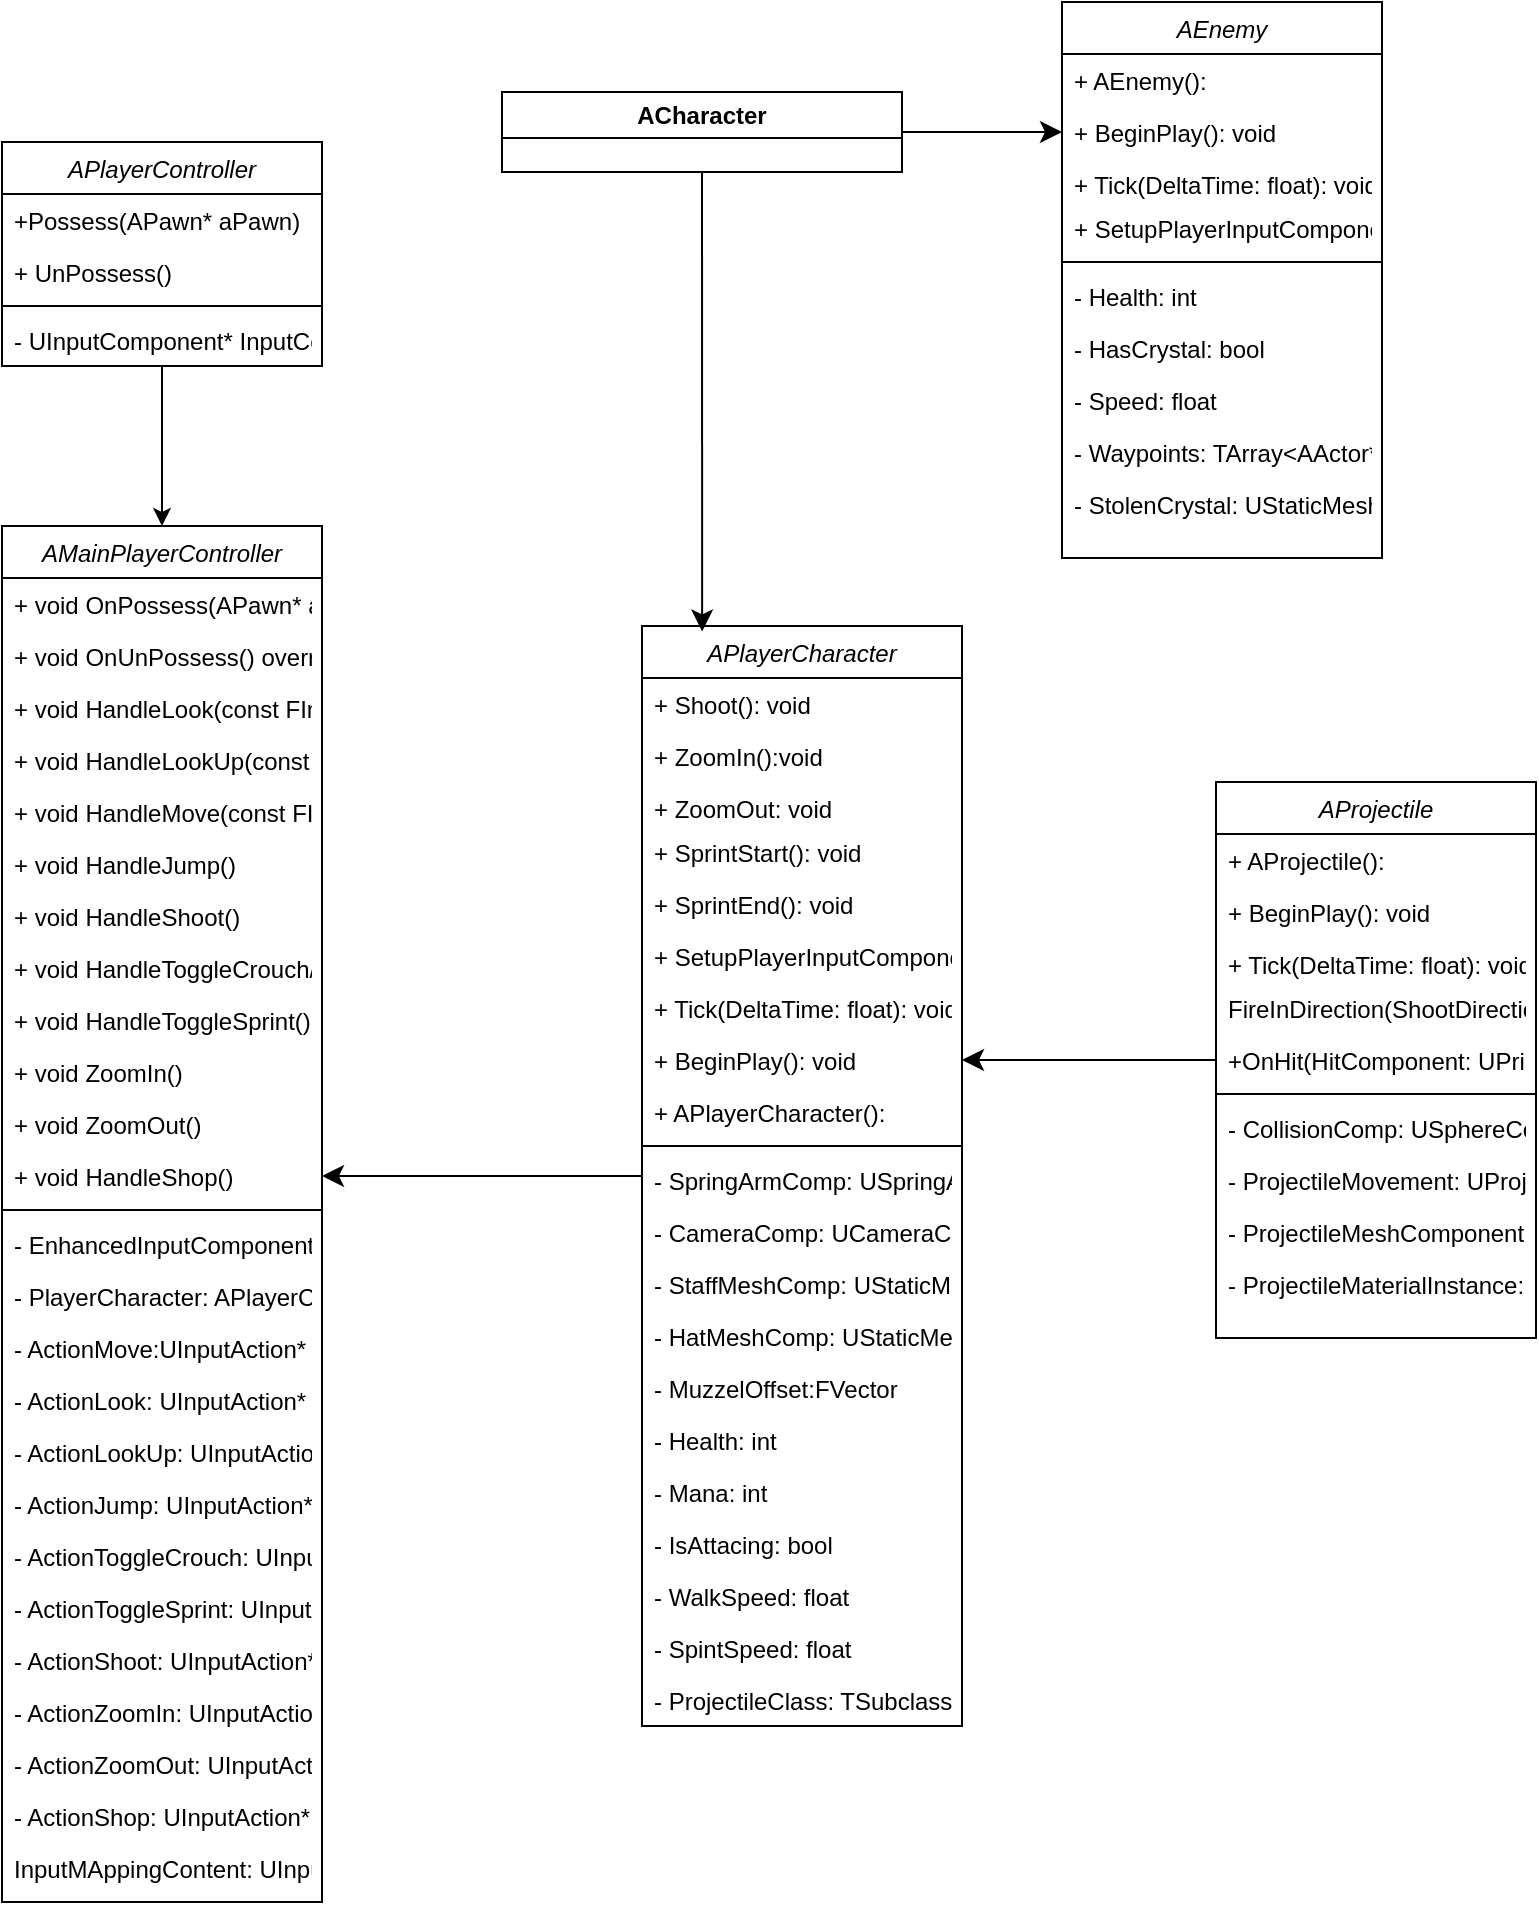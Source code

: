 <mxfile version="24.4.3" type="github">
  <diagram id="C5RBs43oDa-KdzZeNtuy" name="Page-1">
    <mxGraphModel dx="701" dy="789" grid="1" gridSize="10" guides="1" tooltips="1" connect="1" arrows="1" fold="1" page="1" pageScale="1" pageWidth="827" pageHeight="1169" math="0" shadow="0">
      <root>
        <mxCell id="WIyWlLk6GJQsqaUBKTNV-0" />
        <mxCell id="WIyWlLk6GJQsqaUBKTNV-1" parent="WIyWlLk6GJQsqaUBKTNV-0" />
        <mxCell id="UW8SaOHvHOMyB0H7w1vQ-49" value="" style="edgeStyle=orthogonalEdgeStyle;rounded=0;orthogonalLoop=1;jettySize=auto;html=1;" parent="WIyWlLk6GJQsqaUBKTNV-1" source="zkfFHV4jXpPFQw0GAbJ--0" target="UW8SaOHvHOMyB0H7w1vQ-44" edge="1">
          <mxGeometry relative="1" as="geometry" />
        </mxCell>
        <mxCell id="zkfFHV4jXpPFQw0GAbJ--0" value="APlayerController" style="swimlane;fontStyle=2;align=center;verticalAlign=top;childLayout=stackLayout;horizontal=1;startSize=26;horizontalStack=0;resizeParent=1;resizeLast=0;collapsible=1;marginBottom=0;rounded=0;shadow=0;strokeWidth=1;" parent="WIyWlLk6GJQsqaUBKTNV-1" vertex="1">
          <mxGeometry x="220" y="120" width="160" height="112" as="geometry">
            <mxRectangle x="230" y="140" width="160" height="26" as="alternateBounds" />
          </mxGeometry>
        </mxCell>
        <mxCell id="zkfFHV4jXpPFQw0GAbJ--1" value="+Possess(APawn* aPawn)" style="text;align=left;verticalAlign=top;spacingLeft=4;spacingRight=4;overflow=hidden;rotatable=0;points=[[0,0.5],[1,0.5]];portConstraint=eastwest;" parent="zkfFHV4jXpPFQw0GAbJ--0" vertex="1">
          <mxGeometry y="26" width="160" height="26" as="geometry" />
        </mxCell>
        <mxCell id="zkfFHV4jXpPFQw0GAbJ--2" value="+ UnPossess()" style="text;align=left;verticalAlign=top;spacingLeft=4;spacingRight=4;overflow=hidden;rotatable=0;points=[[0,0.5],[1,0.5]];portConstraint=eastwest;rounded=0;shadow=0;html=0;" parent="zkfFHV4jXpPFQw0GAbJ--0" vertex="1">
          <mxGeometry y="52" width="160" height="26" as="geometry" />
        </mxCell>
        <mxCell id="zkfFHV4jXpPFQw0GAbJ--4" value="" style="line;html=1;strokeWidth=1;align=left;verticalAlign=middle;spacingTop=-1;spacingLeft=3;spacingRight=3;rotatable=0;labelPosition=right;points=[];portConstraint=eastwest;" parent="zkfFHV4jXpPFQw0GAbJ--0" vertex="1">
          <mxGeometry y="78" width="160" height="8" as="geometry" />
        </mxCell>
        <mxCell id="zkfFHV4jXpPFQw0GAbJ--5" value="- UInputComponent* InputComponent " style="text;align=left;verticalAlign=top;spacingLeft=4;spacingRight=4;overflow=hidden;rotatable=0;points=[[0,0.5],[1,0.5]];portConstraint=eastwest;" parent="zkfFHV4jXpPFQw0GAbJ--0" vertex="1">
          <mxGeometry y="86" width="160" height="26" as="geometry" />
        </mxCell>
        <mxCell id="UW8SaOHvHOMyB0H7w1vQ-44" value="AMainPlayerController" style="swimlane;fontStyle=2;align=center;verticalAlign=top;childLayout=stackLayout;horizontal=1;startSize=26;horizontalStack=0;resizeParent=1;resizeLast=0;collapsible=1;marginBottom=0;rounded=0;shadow=0;strokeWidth=1;" parent="WIyWlLk6GJQsqaUBKTNV-1" vertex="1">
          <mxGeometry x="220" y="312" width="160" height="688" as="geometry">
            <mxRectangle x="230" y="140" width="160" height="26" as="alternateBounds" />
          </mxGeometry>
        </mxCell>
        <mxCell id="UW8SaOHvHOMyB0H7w1vQ-45" value="+ void OnPossess(APawn* aPawn) override" style="text;align=left;verticalAlign=top;spacingLeft=4;spacingRight=4;overflow=hidden;rotatable=0;points=[[0,0.5],[1,0.5]];portConstraint=eastwest;" parent="UW8SaOHvHOMyB0H7w1vQ-44" vertex="1">
          <mxGeometry y="26" width="160" height="26" as="geometry" />
        </mxCell>
        <mxCell id="UW8SaOHvHOMyB0H7w1vQ-46" value="+ void OnUnPossess() override" style="text;align=left;verticalAlign=top;spacingLeft=4;spacingRight=4;overflow=hidden;rotatable=0;points=[[0,0.5],[1,0.5]];portConstraint=eastwest;rounded=0;shadow=0;html=0;" parent="UW8SaOHvHOMyB0H7w1vQ-44" vertex="1">
          <mxGeometry y="52" width="160" height="26" as="geometry" />
        </mxCell>
        <mxCell id="UW8SaOHvHOMyB0H7w1vQ-48" value="+ void HandleLook(const FInputActionValue&amp;)" style="text;align=left;verticalAlign=top;spacingLeft=4;spacingRight=4;overflow=hidden;rotatable=0;points=[[0,0.5],[1,0.5]];portConstraint=eastwest;" parent="UW8SaOHvHOMyB0H7w1vQ-44" vertex="1">
          <mxGeometry y="78" width="160" height="26" as="geometry" />
        </mxCell>
        <mxCell id="UW8SaOHvHOMyB0H7w1vQ-50" value="+ void HandleLookUp(const FInputActionValue&amp;)" style="text;align=left;verticalAlign=top;spacingLeft=4;spacingRight=4;overflow=hidden;rotatable=0;points=[[0,0.5],[1,0.5]];portConstraint=eastwest;rounded=0;shadow=0;html=0;" parent="UW8SaOHvHOMyB0H7w1vQ-44" vertex="1">
          <mxGeometry y="104" width="160" height="26" as="geometry" />
        </mxCell>
        <mxCell id="UW8SaOHvHOMyB0H7w1vQ-51" value="+ void HandleMove(const FInputActionValue&amp;)" style="text;align=left;verticalAlign=top;spacingLeft=4;spacingRight=4;overflow=hidden;rotatable=0;points=[[0,0.5],[1,0.5]];portConstraint=eastwest;rounded=0;shadow=0;html=0;" parent="UW8SaOHvHOMyB0H7w1vQ-44" vertex="1">
          <mxGeometry y="130" width="160" height="26" as="geometry" />
        </mxCell>
        <mxCell id="UW8SaOHvHOMyB0H7w1vQ-52" value="+ void HandleJump()" style="text;align=left;verticalAlign=top;spacingLeft=4;spacingRight=4;overflow=hidden;rotatable=0;points=[[0,0.5],[1,0.5]];portConstraint=eastwest;rounded=0;shadow=0;html=0;" parent="UW8SaOHvHOMyB0H7w1vQ-44" vertex="1">
          <mxGeometry y="156" width="160" height="26" as="geometry" />
        </mxCell>
        <mxCell id="UW8SaOHvHOMyB0H7w1vQ-53" value="+ void HandleShoot()" style="text;align=left;verticalAlign=top;spacingLeft=4;spacingRight=4;overflow=hidden;rotatable=0;points=[[0,0.5],[1,0.5]];portConstraint=eastwest;rounded=0;shadow=0;html=0;" parent="UW8SaOHvHOMyB0H7w1vQ-44" vertex="1">
          <mxGeometry y="182" width="160" height="26" as="geometry" />
        </mxCell>
        <mxCell id="UW8SaOHvHOMyB0H7w1vQ-54" value="+ void HandleToggleCrouch/(" style="text;align=left;verticalAlign=top;spacingLeft=4;spacingRight=4;overflow=hidden;rotatable=0;points=[[0,0.5],[1,0.5]];portConstraint=eastwest;rounded=0;shadow=0;html=0;" parent="UW8SaOHvHOMyB0H7w1vQ-44" vertex="1">
          <mxGeometry y="208" width="160" height="26" as="geometry" />
        </mxCell>
        <mxCell id="UW8SaOHvHOMyB0H7w1vQ-55" value="+ void HandleToggleSprint()" style="text;align=left;verticalAlign=top;spacingLeft=4;spacingRight=4;overflow=hidden;rotatable=0;points=[[0,0.5],[1,0.5]];portConstraint=eastwest;rounded=0;shadow=0;html=0;" parent="UW8SaOHvHOMyB0H7w1vQ-44" vertex="1">
          <mxGeometry y="234" width="160" height="26" as="geometry" />
        </mxCell>
        <mxCell id="UW8SaOHvHOMyB0H7w1vQ-56" value="+ void ZoomIn()" style="text;align=left;verticalAlign=top;spacingLeft=4;spacingRight=4;overflow=hidden;rotatable=0;points=[[0,0.5],[1,0.5]];portConstraint=eastwest;rounded=0;shadow=0;html=0;" parent="UW8SaOHvHOMyB0H7w1vQ-44" vertex="1">
          <mxGeometry y="260" width="160" height="26" as="geometry" />
        </mxCell>
        <mxCell id="UW8SaOHvHOMyB0H7w1vQ-57" value="+ void ZoomOut()" style="text;align=left;verticalAlign=top;spacingLeft=4;spacingRight=4;overflow=hidden;rotatable=0;points=[[0,0.5],[1,0.5]];portConstraint=eastwest;rounded=0;shadow=0;html=0;" parent="UW8SaOHvHOMyB0H7w1vQ-44" vertex="1">
          <mxGeometry y="286" width="160" height="26" as="geometry" />
        </mxCell>
        <mxCell id="UW8SaOHvHOMyB0H7w1vQ-58" value="+ void HandleShop()" style="text;align=left;verticalAlign=top;spacingLeft=4;spacingRight=4;overflow=hidden;rotatable=0;points=[[0,0.5],[1,0.5]];portConstraint=eastwest;rounded=0;shadow=0;html=0;" parent="UW8SaOHvHOMyB0H7w1vQ-44" vertex="1">
          <mxGeometry y="312" width="160" height="26" as="geometry" />
        </mxCell>
        <mxCell id="UW8SaOHvHOMyB0H7w1vQ-47" value="" style="line;html=1;strokeWidth=1;align=left;verticalAlign=middle;spacingTop=-1;spacingLeft=3;spacingRight=3;rotatable=0;labelPosition=right;points=[];portConstraint=eastwest;" parent="UW8SaOHvHOMyB0H7w1vQ-44" vertex="1">
          <mxGeometry y="338" width="160" height="8" as="geometry" />
        </mxCell>
        <mxCell id="UW8SaOHvHOMyB0H7w1vQ-59" value="- EnhancedInputComponent: UEnhancedInputComponent*" style="text;align=left;verticalAlign=top;spacingLeft=4;spacingRight=4;overflow=hidden;rotatable=0;points=[[0,0.5],[1,0.5]];portConstraint=eastwest;rounded=0;shadow=0;html=0;" parent="UW8SaOHvHOMyB0H7w1vQ-44" vertex="1">
          <mxGeometry y="346" width="160" height="26" as="geometry" />
        </mxCell>
        <mxCell id="UW8SaOHvHOMyB0H7w1vQ-60" value="- PlayerCharacter: APlayerCharacter*" style="text;align=left;verticalAlign=top;spacingLeft=4;spacingRight=4;overflow=hidden;rotatable=0;points=[[0,0.5],[1,0.5]];portConstraint=eastwest;rounded=0;shadow=0;html=0;" parent="UW8SaOHvHOMyB0H7w1vQ-44" vertex="1">
          <mxGeometry y="372" width="160" height="26" as="geometry" />
        </mxCell>
        <mxCell id="UW8SaOHvHOMyB0H7w1vQ-61" value="- ActionMove:UInputAction*" style="text;align=left;verticalAlign=top;spacingLeft=4;spacingRight=4;overflow=hidden;rotatable=0;points=[[0,0.5],[1,0.5]];portConstraint=eastwest;rounded=0;shadow=0;html=0;" parent="UW8SaOHvHOMyB0H7w1vQ-44" vertex="1">
          <mxGeometry y="398" width="160" height="26" as="geometry" />
        </mxCell>
        <mxCell id="UW8SaOHvHOMyB0H7w1vQ-62" value="- ActionLook: UInputAction*" style="text;align=left;verticalAlign=top;spacingLeft=4;spacingRight=4;overflow=hidden;rotatable=0;points=[[0,0.5],[1,0.5]];portConstraint=eastwest;rounded=0;shadow=0;html=0;" parent="UW8SaOHvHOMyB0H7w1vQ-44" vertex="1">
          <mxGeometry y="424" width="160" height="26" as="geometry" />
        </mxCell>
        <mxCell id="UW8SaOHvHOMyB0H7w1vQ-63" value="- ActionLookUp: UInputAction*" style="text;align=left;verticalAlign=top;spacingLeft=4;spacingRight=4;overflow=hidden;rotatable=0;points=[[0,0.5],[1,0.5]];portConstraint=eastwest;rounded=0;shadow=0;html=0;" parent="UW8SaOHvHOMyB0H7w1vQ-44" vertex="1">
          <mxGeometry y="450" width="160" height="26" as="geometry" />
        </mxCell>
        <mxCell id="UW8SaOHvHOMyB0H7w1vQ-64" value="- ActionJump: UInputAction*" style="text;align=left;verticalAlign=top;spacingLeft=4;spacingRight=4;overflow=hidden;rotatable=0;points=[[0,0.5],[1,0.5]];portConstraint=eastwest;rounded=0;shadow=0;html=0;" parent="UW8SaOHvHOMyB0H7w1vQ-44" vertex="1">
          <mxGeometry y="476" width="160" height="26" as="geometry" />
        </mxCell>
        <mxCell id="UW8SaOHvHOMyB0H7w1vQ-65" value="- ActionToggleCrouch: UInputAction*" style="text;align=left;verticalAlign=top;spacingLeft=4;spacingRight=4;overflow=hidden;rotatable=0;points=[[0,0.5],[1,0.5]];portConstraint=eastwest;rounded=0;shadow=0;html=0;" parent="UW8SaOHvHOMyB0H7w1vQ-44" vertex="1">
          <mxGeometry y="502" width="160" height="26" as="geometry" />
        </mxCell>
        <mxCell id="UW8SaOHvHOMyB0H7w1vQ-66" value="- ActionToggleSprint: UInputAction*" style="text;align=left;verticalAlign=top;spacingLeft=4;spacingRight=4;overflow=hidden;rotatable=0;points=[[0,0.5],[1,0.5]];portConstraint=eastwest;rounded=0;shadow=0;html=0;" parent="UW8SaOHvHOMyB0H7w1vQ-44" vertex="1">
          <mxGeometry y="528" width="160" height="26" as="geometry" />
        </mxCell>
        <mxCell id="UW8SaOHvHOMyB0H7w1vQ-67" value="- ActionShoot: UInputAction*" style="text;align=left;verticalAlign=top;spacingLeft=4;spacingRight=4;overflow=hidden;rotatable=0;points=[[0,0.5],[1,0.5]];portConstraint=eastwest;rounded=0;shadow=0;html=0;" parent="UW8SaOHvHOMyB0H7w1vQ-44" vertex="1">
          <mxGeometry y="554" width="160" height="26" as="geometry" />
        </mxCell>
        <mxCell id="UW8SaOHvHOMyB0H7w1vQ-68" value="- ActionZoomIn: UInputAction*" style="text;align=left;verticalAlign=top;spacingLeft=4;spacingRight=4;overflow=hidden;rotatable=0;points=[[0,0.5],[1,0.5]];portConstraint=eastwest;rounded=0;shadow=0;html=0;" parent="UW8SaOHvHOMyB0H7w1vQ-44" vertex="1">
          <mxGeometry y="580" width="160" height="26" as="geometry" />
        </mxCell>
        <mxCell id="UW8SaOHvHOMyB0H7w1vQ-69" value="- ActionZoomOut: UInputAction*" style="text;align=left;verticalAlign=top;spacingLeft=4;spacingRight=4;overflow=hidden;rotatable=0;points=[[0,0.5],[1,0.5]];portConstraint=eastwest;rounded=0;shadow=0;html=0;" parent="UW8SaOHvHOMyB0H7w1vQ-44" vertex="1">
          <mxGeometry y="606" width="160" height="26" as="geometry" />
        </mxCell>
        <mxCell id="MOsLWzoUDGvoJsrRw9AN-0" value="- ActionShop: UInputAction*" style="text;align=left;verticalAlign=top;spacingLeft=4;spacingRight=4;overflow=hidden;rotatable=0;points=[[0,0.5],[1,0.5]];portConstraint=eastwest;rounded=0;shadow=0;html=0;" vertex="1" parent="UW8SaOHvHOMyB0H7w1vQ-44">
          <mxGeometry y="632" width="160" height="26" as="geometry" />
        </mxCell>
        <mxCell id="MOsLWzoUDGvoJsrRw9AN-1" value="InputMAppingContent: UInputMappingCnotext*" style="text;align=left;verticalAlign=top;spacingLeft=4;spacingRight=4;overflow=hidden;rotatable=0;points=[[0,0.5],[1,0.5]];portConstraint=eastwest;rounded=0;shadow=0;html=0;" vertex="1" parent="UW8SaOHvHOMyB0H7w1vQ-44">
          <mxGeometry y="658" width="160" height="26" as="geometry" />
        </mxCell>
        <mxCell id="MOsLWzoUDGvoJsrRw9AN-66" value="" style="edgeStyle=none;curved=1;rounded=0;orthogonalLoop=1;jettySize=auto;html=1;fontSize=12;startSize=8;endSize=8;" edge="1" parent="WIyWlLk6GJQsqaUBKTNV-1" source="MOsLWzoUDGvoJsrRw9AN-5" target="UW8SaOHvHOMyB0H7w1vQ-58">
          <mxGeometry relative="1" as="geometry" />
        </mxCell>
        <mxCell id="MOsLWzoUDGvoJsrRw9AN-5" value="APlayerCharacter" style="swimlane;fontStyle=2;align=center;verticalAlign=top;childLayout=stackLayout;horizontal=1;startSize=26;horizontalStack=0;resizeParent=1;resizeLast=0;collapsible=1;marginBottom=0;rounded=0;shadow=0;strokeWidth=1;" vertex="1" parent="WIyWlLk6GJQsqaUBKTNV-1">
          <mxGeometry x="540" y="362" width="160" height="550" as="geometry">
            <mxRectangle x="480" y="322" width="160" height="26" as="alternateBounds" />
          </mxGeometry>
        </mxCell>
        <mxCell id="MOsLWzoUDGvoJsrRw9AN-6" value="+ Shoot(): void" style="text;align=left;verticalAlign=top;spacingLeft=4;spacingRight=4;overflow=hidden;rotatable=0;points=[[0,0.5],[1,0.5]];portConstraint=eastwest;" vertex="1" parent="MOsLWzoUDGvoJsrRw9AN-5">
          <mxGeometry y="26" width="160" height="26" as="geometry" />
        </mxCell>
        <mxCell id="MOsLWzoUDGvoJsrRw9AN-7" value="+ ZoomIn():void" style="text;align=left;verticalAlign=top;spacingLeft=4;spacingRight=4;overflow=hidden;rotatable=0;points=[[0,0.5],[1,0.5]];portConstraint=eastwest;rounded=0;shadow=0;html=0;" vertex="1" parent="MOsLWzoUDGvoJsrRw9AN-5">
          <mxGeometry y="52" width="160" height="26" as="geometry" />
        </mxCell>
        <mxCell id="MOsLWzoUDGvoJsrRw9AN-8" value="+ ZoomOut: void" style="text;align=left;verticalAlign=top;spacingLeft=4;spacingRight=4;overflow=hidden;rotatable=0;points=[[0,0.5],[1,0.5]];portConstraint=eastwest;" vertex="1" parent="MOsLWzoUDGvoJsrRw9AN-5">
          <mxGeometry y="78" width="160" height="22" as="geometry" />
        </mxCell>
        <mxCell id="MOsLWzoUDGvoJsrRw9AN-9" value="+ SprintStart(): void" style="text;align=left;verticalAlign=top;spacingLeft=4;spacingRight=4;overflow=hidden;rotatable=0;points=[[0,0.5],[1,0.5]];portConstraint=eastwest;rounded=0;shadow=0;html=0;" vertex="1" parent="MOsLWzoUDGvoJsrRw9AN-5">
          <mxGeometry y="100" width="160" height="26" as="geometry" />
        </mxCell>
        <mxCell id="MOsLWzoUDGvoJsrRw9AN-10" value="+ SprintEnd(): void" style="text;align=left;verticalAlign=top;spacingLeft=4;spacingRight=4;overflow=hidden;rotatable=0;points=[[0,0.5],[1,0.5]];portConstraint=eastwest;rounded=0;shadow=0;html=0;" vertex="1" parent="MOsLWzoUDGvoJsrRw9AN-5">
          <mxGeometry y="126" width="160" height="26" as="geometry" />
        </mxCell>
        <mxCell id="MOsLWzoUDGvoJsrRw9AN-11" value="+ SetupPlayerInputComponent)PlayerInputComponent: UInputComponent*): void" style="text;align=left;verticalAlign=top;spacingLeft=4;spacingRight=4;overflow=hidden;rotatable=0;points=[[0,0.5],[1,0.5]];portConstraint=eastwest;rounded=0;shadow=0;html=0;" vertex="1" parent="MOsLWzoUDGvoJsrRw9AN-5">
          <mxGeometry y="152" width="160" height="26" as="geometry" />
        </mxCell>
        <mxCell id="MOsLWzoUDGvoJsrRw9AN-12" value="+ Tick(DeltaTime: float): void" style="text;align=left;verticalAlign=top;spacingLeft=4;spacingRight=4;overflow=hidden;rotatable=0;points=[[0,0.5],[1,0.5]];portConstraint=eastwest;rounded=0;shadow=0;html=0;" vertex="1" parent="MOsLWzoUDGvoJsrRw9AN-5">
          <mxGeometry y="178" width="160" height="26" as="geometry" />
        </mxCell>
        <mxCell id="MOsLWzoUDGvoJsrRw9AN-13" value="+ BeginPlay(): void" style="text;align=left;verticalAlign=top;spacingLeft=4;spacingRight=4;overflow=hidden;rotatable=0;points=[[0,0.5],[1,0.5]];portConstraint=eastwest;rounded=0;shadow=0;html=0;" vertex="1" parent="MOsLWzoUDGvoJsrRw9AN-5">
          <mxGeometry y="204" width="160" height="26" as="geometry" />
        </mxCell>
        <mxCell id="MOsLWzoUDGvoJsrRw9AN-14" value="+ APlayerCharacter():" style="text;align=left;verticalAlign=top;spacingLeft=4;spacingRight=4;overflow=hidden;rotatable=0;points=[[0,0.5],[1,0.5]];portConstraint=eastwest;rounded=0;shadow=0;html=0;" vertex="1" parent="MOsLWzoUDGvoJsrRw9AN-5">
          <mxGeometry y="230" width="160" height="26" as="geometry" />
        </mxCell>
        <mxCell id="MOsLWzoUDGvoJsrRw9AN-18" value="" style="line;html=1;strokeWidth=1;align=left;verticalAlign=middle;spacingTop=-1;spacingLeft=3;spacingRight=3;rotatable=0;labelPosition=right;points=[];portConstraint=eastwest;" vertex="1" parent="MOsLWzoUDGvoJsrRw9AN-5">
          <mxGeometry y="256" width="160" height="8" as="geometry" />
        </mxCell>
        <mxCell id="MOsLWzoUDGvoJsrRw9AN-19" value="- SpringArmComp: USpringArmComponent*" style="text;align=left;verticalAlign=top;spacingLeft=4;spacingRight=4;overflow=hidden;rotatable=0;points=[[0,0.5],[1,0.5]];portConstraint=eastwest;rounded=0;shadow=0;html=0;" vertex="1" parent="MOsLWzoUDGvoJsrRw9AN-5">
          <mxGeometry y="264" width="160" height="26" as="geometry" />
        </mxCell>
        <mxCell id="MOsLWzoUDGvoJsrRw9AN-20" value="- CameraComp: UCameraComponent*" style="text;align=left;verticalAlign=top;spacingLeft=4;spacingRight=4;overflow=hidden;rotatable=0;points=[[0,0.5],[1,0.5]];portConstraint=eastwest;rounded=0;shadow=0;html=0;" vertex="1" parent="MOsLWzoUDGvoJsrRw9AN-5">
          <mxGeometry y="290" width="160" height="26" as="geometry" />
        </mxCell>
        <mxCell id="MOsLWzoUDGvoJsrRw9AN-21" value="- StaffMeshComp: UStaticMeshComponent*" style="text;align=left;verticalAlign=top;spacingLeft=4;spacingRight=4;overflow=hidden;rotatable=0;points=[[0,0.5],[1,0.5]];portConstraint=eastwest;rounded=0;shadow=0;html=0;" vertex="1" parent="MOsLWzoUDGvoJsrRw9AN-5">
          <mxGeometry y="316" width="160" height="26" as="geometry" />
        </mxCell>
        <mxCell id="MOsLWzoUDGvoJsrRw9AN-22" value="- HatMeshComp: UStaticMeshComponent*" style="text;align=left;verticalAlign=top;spacingLeft=4;spacingRight=4;overflow=hidden;rotatable=0;points=[[0,0.5],[1,0.5]];portConstraint=eastwest;rounded=0;shadow=0;html=0;" vertex="1" parent="MOsLWzoUDGvoJsrRw9AN-5">
          <mxGeometry y="342" width="160" height="26" as="geometry" />
        </mxCell>
        <mxCell id="MOsLWzoUDGvoJsrRw9AN-23" value="- MuzzelOffset:FVector" style="text;align=left;verticalAlign=top;spacingLeft=4;spacingRight=4;overflow=hidden;rotatable=0;points=[[0,0.5],[1,0.5]];portConstraint=eastwest;rounded=0;shadow=0;html=0;" vertex="1" parent="MOsLWzoUDGvoJsrRw9AN-5">
          <mxGeometry y="368" width="160" height="26" as="geometry" />
        </mxCell>
        <mxCell id="MOsLWzoUDGvoJsrRw9AN-24" value="- Health: int" style="text;align=left;verticalAlign=top;spacingLeft=4;spacingRight=4;overflow=hidden;rotatable=0;points=[[0,0.5],[1,0.5]];portConstraint=eastwest;rounded=0;shadow=0;html=0;" vertex="1" parent="MOsLWzoUDGvoJsrRw9AN-5">
          <mxGeometry y="394" width="160" height="26" as="geometry" />
        </mxCell>
        <mxCell id="MOsLWzoUDGvoJsrRw9AN-25" value="- Mana: int" style="text;align=left;verticalAlign=top;spacingLeft=4;spacingRight=4;overflow=hidden;rotatable=0;points=[[0,0.5],[1,0.5]];portConstraint=eastwest;rounded=0;shadow=0;html=0;" vertex="1" parent="MOsLWzoUDGvoJsrRw9AN-5">
          <mxGeometry y="420" width="160" height="26" as="geometry" />
        </mxCell>
        <mxCell id="MOsLWzoUDGvoJsrRw9AN-26" value="- IsAttacing: bool" style="text;align=left;verticalAlign=top;spacingLeft=4;spacingRight=4;overflow=hidden;rotatable=0;points=[[0,0.5],[1,0.5]];portConstraint=eastwest;rounded=0;shadow=0;html=0;" vertex="1" parent="MOsLWzoUDGvoJsrRw9AN-5">
          <mxGeometry y="446" width="160" height="26" as="geometry" />
        </mxCell>
        <mxCell id="MOsLWzoUDGvoJsrRw9AN-27" value="- WalkSpeed: float" style="text;align=left;verticalAlign=top;spacingLeft=4;spacingRight=4;overflow=hidden;rotatable=0;points=[[0,0.5],[1,0.5]];portConstraint=eastwest;rounded=0;shadow=0;html=0;" vertex="1" parent="MOsLWzoUDGvoJsrRw9AN-5">
          <mxGeometry y="472" width="160" height="26" as="geometry" />
        </mxCell>
        <mxCell id="MOsLWzoUDGvoJsrRw9AN-28" value="- SpintSpeed: float" style="text;align=left;verticalAlign=top;spacingLeft=4;spacingRight=4;overflow=hidden;rotatable=0;points=[[0,0.5],[1,0.5]];portConstraint=eastwest;rounded=0;shadow=0;html=0;" vertex="1" parent="MOsLWzoUDGvoJsrRw9AN-5">
          <mxGeometry y="498" width="160" height="26" as="geometry" />
        </mxCell>
        <mxCell id="MOsLWzoUDGvoJsrRw9AN-29" value="- ProjectileClass: TSubclassOf&lt;AProjectile&gt;" style="text;align=left;verticalAlign=top;spacingLeft=4;spacingRight=4;overflow=hidden;rotatable=0;points=[[0,0.5],[1,0.5]];portConstraint=eastwest;rounded=0;shadow=0;html=0;" vertex="1" parent="MOsLWzoUDGvoJsrRw9AN-5">
          <mxGeometry y="524" width="160" height="26" as="geometry" />
        </mxCell>
        <mxCell id="MOsLWzoUDGvoJsrRw9AN-67" value="" style="edgeStyle=none;curved=1;rounded=0;orthogonalLoop=1;jettySize=auto;html=1;fontSize=12;startSize=8;endSize=8;" edge="1" parent="WIyWlLk6GJQsqaUBKTNV-1" source="MOsLWzoUDGvoJsrRw9AN-32" target="MOsLWzoUDGvoJsrRw9AN-13">
          <mxGeometry relative="1" as="geometry" />
        </mxCell>
        <mxCell id="MOsLWzoUDGvoJsrRw9AN-32" value="AProjectile" style="swimlane;fontStyle=2;align=center;verticalAlign=top;childLayout=stackLayout;horizontal=1;startSize=26;horizontalStack=0;resizeParent=1;resizeLast=0;collapsible=1;marginBottom=0;rounded=0;shadow=0;strokeWidth=1;" vertex="1" parent="WIyWlLk6GJQsqaUBKTNV-1">
          <mxGeometry x="827" y="440" width="160" height="278" as="geometry">
            <mxRectangle x="480" y="322" width="160" height="26" as="alternateBounds" />
          </mxGeometry>
        </mxCell>
        <mxCell id="MOsLWzoUDGvoJsrRw9AN-33" value="+ AProjectile():" style="text;align=left;verticalAlign=top;spacingLeft=4;spacingRight=4;overflow=hidden;rotatable=0;points=[[0,0.5],[1,0.5]];portConstraint=eastwest;" vertex="1" parent="MOsLWzoUDGvoJsrRw9AN-32">
          <mxGeometry y="26" width="160" height="26" as="geometry" />
        </mxCell>
        <mxCell id="MOsLWzoUDGvoJsrRw9AN-34" value="+ BeginPlay(): void" style="text;align=left;verticalAlign=top;spacingLeft=4;spacingRight=4;overflow=hidden;rotatable=0;points=[[0,0.5],[1,0.5]];portConstraint=eastwest;rounded=0;shadow=0;html=0;" vertex="1" parent="MOsLWzoUDGvoJsrRw9AN-32">
          <mxGeometry y="52" width="160" height="26" as="geometry" />
        </mxCell>
        <mxCell id="MOsLWzoUDGvoJsrRw9AN-35" value="+ Tick(DeltaTime: float): void" style="text;align=left;verticalAlign=top;spacingLeft=4;spacingRight=4;overflow=hidden;rotatable=0;points=[[0,0.5],[1,0.5]];portConstraint=eastwest;" vertex="1" parent="MOsLWzoUDGvoJsrRw9AN-32">
          <mxGeometry y="78" width="160" height="22" as="geometry" />
        </mxCell>
        <mxCell id="MOsLWzoUDGvoJsrRw9AN-36" value="FireInDirection(ShootDirection: FVector): void" style="text;align=left;verticalAlign=top;spacingLeft=4;spacingRight=4;overflow=hidden;rotatable=0;points=[[0,0.5],[1,0.5]];portConstraint=eastwest;rounded=0;shadow=0;html=0;" vertex="1" parent="MOsLWzoUDGvoJsrRw9AN-32">
          <mxGeometry y="100" width="160" height="26" as="geometry" />
        </mxCell>
        <mxCell id="MOsLWzoUDGvoJsrRw9AN-37" value="+OnHit(HitComponent: UPrimitiveComponent*,OtherActor:AActor*, OtherComponent: UPrimitiveComponent*, NormalImpulse: FVector, Hit: const FHitResult&amp;): void" style="text;align=left;verticalAlign=top;spacingLeft=4;spacingRight=4;overflow=hidden;rotatable=0;points=[[0,0.5],[1,0.5]];portConstraint=eastwest;rounded=0;shadow=0;html=0;" vertex="1" parent="MOsLWzoUDGvoJsrRw9AN-32">
          <mxGeometry y="126" width="160" height="26" as="geometry" />
        </mxCell>
        <mxCell id="MOsLWzoUDGvoJsrRw9AN-42" value="" style="line;html=1;strokeWidth=1;align=left;verticalAlign=middle;spacingTop=-1;spacingLeft=3;spacingRight=3;rotatable=0;labelPosition=right;points=[];portConstraint=eastwest;" vertex="1" parent="MOsLWzoUDGvoJsrRw9AN-32">
          <mxGeometry y="152" width="160" height="8" as="geometry" />
        </mxCell>
        <mxCell id="MOsLWzoUDGvoJsrRw9AN-43" value="- CollisionComp: USphereComponent*" style="text;align=left;verticalAlign=top;spacingLeft=4;spacingRight=4;overflow=hidden;rotatable=0;points=[[0,0.5],[1,0.5]];portConstraint=eastwest;rounded=0;shadow=0;html=0;" vertex="1" parent="MOsLWzoUDGvoJsrRw9AN-32">
          <mxGeometry y="160" width="160" height="26" as="geometry" />
        </mxCell>
        <mxCell id="MOsLWzoUDGvoJsrRw9AN-44" value="- ProjectileMovement: UProjectileMovementComponent*" style="text;align=left;verticalAlign=top;spacingLeft=4;spacingRight=4;overflow=hidden;rotatable=0;points=[[0,0.5],[1,0.5]];portConstraint=eastwest;rounded=0;shadow=0;html=0;" vertex="1" parent="MOsLWzoUDGvoJsrRw9AN-32">
          <mxGeometry y="186" width="160" height="26" as="geometry" />
        </mxCell>
        <mxCell id="MOsLWzoUDGvoJsrRw9AN-45" value="- ProjectileMeshComponent: UStaticMeshComponent*" style="text;align=left;verticalAlign=top;spacingLeft=4;spacingRight=4;overflow=hidden;rotatable=0;points=[[0,0.5],[1,0.5]];portConstraint=eastwest;rounded=0;shadow=0;html=0;" vertex="1" parent="MOsLWzoUDGvoJsrRw9AN-32">
          <mxGeometry y="212" width="160" height="26" as="geometry" />
        </mxCell>
        <mxCell id="MOsLWzoUDGvoJsrRw9AN-46" value="- ProjectileMaterialInstance: UMaterialInstanceDynamic*" style="text;align=left;verticalAlign=top;spacingLeft=4;spacingRight=4;overflow=hidden;rotatable=0;points=[[0,0.5],[1,0.5]];portConstraint=eastwest;rounded=0;shadow=0;html=0;" vertex="1" parent="MOsLWzoUDGvoJsrRw9AN-32">
          <mxGeometry y="238" width="160" height="26" as="geometry" />
        </mxCell>
        <mxCell id="MOsLWzoUDGvoJsrRw9AN-54" value="AEnemy" style="swimlane;fontStyle=2;align=center;verticalAlign=top;childLayout=stackLayout;horizontal=1;startSize=26;horizontalStack=0;resizeParent=1;resizeLast=0;collapsible=1;marginBottom=0;rounded=0;shadow=0;strokeWidth=1;" vertex="1" parent="WIyWlLk6GJQsqaUBKTNV-1">
          <mxGeometry x="750" y="50" width="160" height="278" as="geometry">
            <mxRectangle x="480" y="322" width="160" height="26" as="alternateBounds" />
          </mxGeometry>
        </mxCell>
        <mxCell id="MOsLWzoUDGvoJsrRw9AN-55" value="+ AEnemy():" style="text;align=left;verticalAlign=top;spacingLeft=4;spacingRight=4;overflow=hidden;rotatable=0;points=[[0,0.5],[1,0.5]];portConstraint=eastwest;" vertex="1" parent="MOsLWzoUDGvoJsrRw9AN-54">
          <mxGeometry y="26" width="160" height="26" as="geometry" />
        </mxCell>
        <mxCell id="MOsLWzoUDGvoJsrRw9AN-56" value="+ BeginPlay(): void" style="text;align=left;verticalAlign=top;spacingLeft=4;spacingRight=4;overflow=hidden;rotatable=0;points=[[0,0.5],[1,0.5]];portConstraint=eastwest;rounded=0;shadow=0;html=0;" vertex="1" parent="MOsLWzoUDGvoJsrRw9AN-54">
          <mxGeometry y="52" width="160" height="26" as="geometry" />
        </mxCell>
        <mxCell id="MOsLWzoUDGvoJsrRw9AN-57" value="+ Tick(DeltaTime: float): void" style="text;align=left;verticalAlign=top;spacingLeft=4;spacingRight=4;overflow=hidden;rotatable=0;points=[[0,0.5],[1,0.5]];portConstraint=eastwest;" vertex="1" parent="MOsLWzoUDGvoJsrRw9AN-54">
          <mxGeometry y="78" width="160" height="22" as="geometry" />
        </mxCell>
        <mxCell id="MOsLWzoUDGvoJsrRw9AN-58" value="+ SetupPlayerInputComponent(PlayerInputComponent: UInputcomponent*): void" style="text;align=left;verticalAlign=top;spacingLeft=4;spacingRight=4;overflow=hidden;rotatable=0;points=[[0,0.5],[1,0.5]];portConstraint=eastwest;rounded=0;shadow=0;html=0;" vertex="1" parent="MOsLWzoUDGvoJsrRw9AN-54">
          <mxGeometry y="100" width="160" height="26" as="geometry" />
        </mxCell>
        <mxCell id="MOsLWzoUDGvoJsrRw9AN-60" value="" style="line;html=1;strokeWidth=1;align=left;verticalAlign=middle;spacingTop=-1;spacingLeft=3;spacingRight=3;rotatable=0;labelPosition=right;points=[];portConstraint=eastwest;" vertex="1" parent="MOsLWzoUDGvoJsrRw9AN-54">
          <mxGeometry y="126" width="160" height="8" as="geometry" />
        </mxCell>
        <mxCell id="MOsLWzoUDGvoJsrRw9AN-61" value="- Health: int" style="text;align=left;verticalAlign=top;spacingLeft=4;spacingRight=4;overflow=hidden;rotatable=0;points=[[0,0.5],[1,0.5]];portConstraint=eastwest;rounded=0;shadow=0;html=0;" vertex="1" parent="MOsLWzoUDGvoJsrRw9AN-54">
          <mxGeometry y="134" width="160" height="26" as="geometry" />
        </mxCell>
        <mxCell id="MOsLWzoUDGvoJsrRw9AN-62" value="- HasCrystal: bool" style="text;align=left;verticalAlign=top;spacingLeft=4;spacingRight=4;overflow=hidden;rotatable=0;points=[[0,0.5],[1,0.5]];portConstraint=eastwest;rounded=0;shadow=0;html=0;" vertex="1" parent="MOsLWzoUDGvoJsrRw9AN-54">
          <mxGeometry y="160" width="160" height="26" as="geometry" />
        </mxCell>
        <mxCell id="MOsLWzoUDGvoJsrRw9AN-63" value="- Speed: float" style="text;align=left;verticalAlign=top;spacingLeft=4;spacingRight=4;overflow=hidden;rotatable=0;points=[[0,0.5],[1,0.5]];portConstraint=eastwest;rounded=0;shadow=0;html=0;" vertex="1" parent="MOsLWzoUDGvoJsrRw9AN-54">
          <mxGeometry y="186" width="160" height="26" as="geometry" />
        </mxCell>
        <mxCell id="MOsLWzoUDGvoJsrRw9AN-64" value="- Waypoints: TArray&lt;AActor*&gt;" style="text;align=left;verticalAlign=top;spacingLeft=4;spacingRight=4;overflow=hidden;rotatable=0;points=[[0,0.5],[1,0.5]];portConstraint=eastwest;rounded=0;shadow=0;html=0;" vertex="1" parent="MOsLWzoUDGvoJsrRw9AN-54">
          <mxGeometry y="212" width="160" height="26" as="geometry" />
        </mxCell>
        <mxCell id="MOsLWzoUDGvoJsrRw9AN-65" value="- StolenCrystal: UStaticMeshComponent*" style="text;align=left;verticalAlign=top;spacingLeft=4;spacingRight=4;overflow=hidden;rotatable=0;points=[[0,0.5],[1,0.5]];portConstraint=eastwest;rounded=0;shadow=0;html=0;" vertex="1" parent="MOsLWzoUDGvoJsrRw9AN-54">
          <mxGeometry y="238" width="160" height="26" as="geometry" />
        </mxCell>
        <mxCell id="MOsLWzoUDGvoJsrRw9AN-69" value="" style="edgeStyle=none;curved=1;rounded=0;orthogonalLoop=1;jettySize=auto;html=1;fontSize=12;startSize=8;endSize=8;" edge="1" parent="WIyWlLk6GJQsqaUBKTNV-1" source="MOsLWzoUDGvoJsrRw9AN-68" target="MOsLWzoUDGvoJsrRw9AN-56">
          <mxGeometry relative="1" as="geometry" />
        </mxCell>
        <mxCell id="MOsLWzoUDGvoJsrRw9AN-71" value="" style="edgeStyle=none;curved=1;rounded=0;orthogonalLoop=1;jettySize=auto;html=1;fontSize=12;startSize=8;endSize=8;entryX=0.188;entryY=0.005;entryDx=0;entryDy=0;entryPerimeter=0;" edge="1" parent="WIyWlLk6GJQsqaUBKTNV-1" source="MOsLWzoUDGvoJsrRw9AN-68" target="MOsLWzoUDGvoJsrRw9AN-5">
          <mxGeometry relative="1" as="geometry">
            <mxPoint x="570" y="350" as="targetPoint" />
          </mxGeometry>
        </mxCell>
        <mxCell id="MOsLWzoUDGvoJsrRw9AN-68" value="ACharacter" style="swimlane;whiteSpace=wrap;html=1;" vertex="1" parent="WIyWlLk6GJQsqaUBKTNV-1">
          <mxGeometry x="470" y="95" width="200" height="40" as="geometry" />
        </mxCell>
      </root>
    </mxGraphModel>
  </diagram>
</mxfile>

